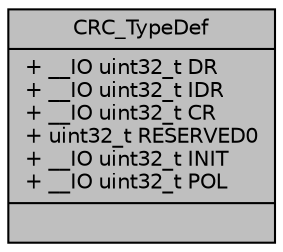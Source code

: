 digraph "CRC_TypeDef"
{
 // LATEX_PDF_SIZE
  edge [fontname="Helvetica",fontsize="10",labelfontname="Helvetica",labelfontsize="10"];
  node [fontname="Helvetica",fontsize="10",shape=record];
  Node1 [label="{CRC_TypeDef\n|+ __IO uint32_t DR\l+ __IO uint32_t IDR\l+ __IO uint32_t CR\l+ uint32_t RESERVED0\l+ __IO uint32_t INIT\l+ __IO uint32_t POL\l|}",height=0.2,width=0.4,color="black", fillcolor="grey75", style="filled", fontcolor="black",tooltip="CRC calculation unit."];
}
